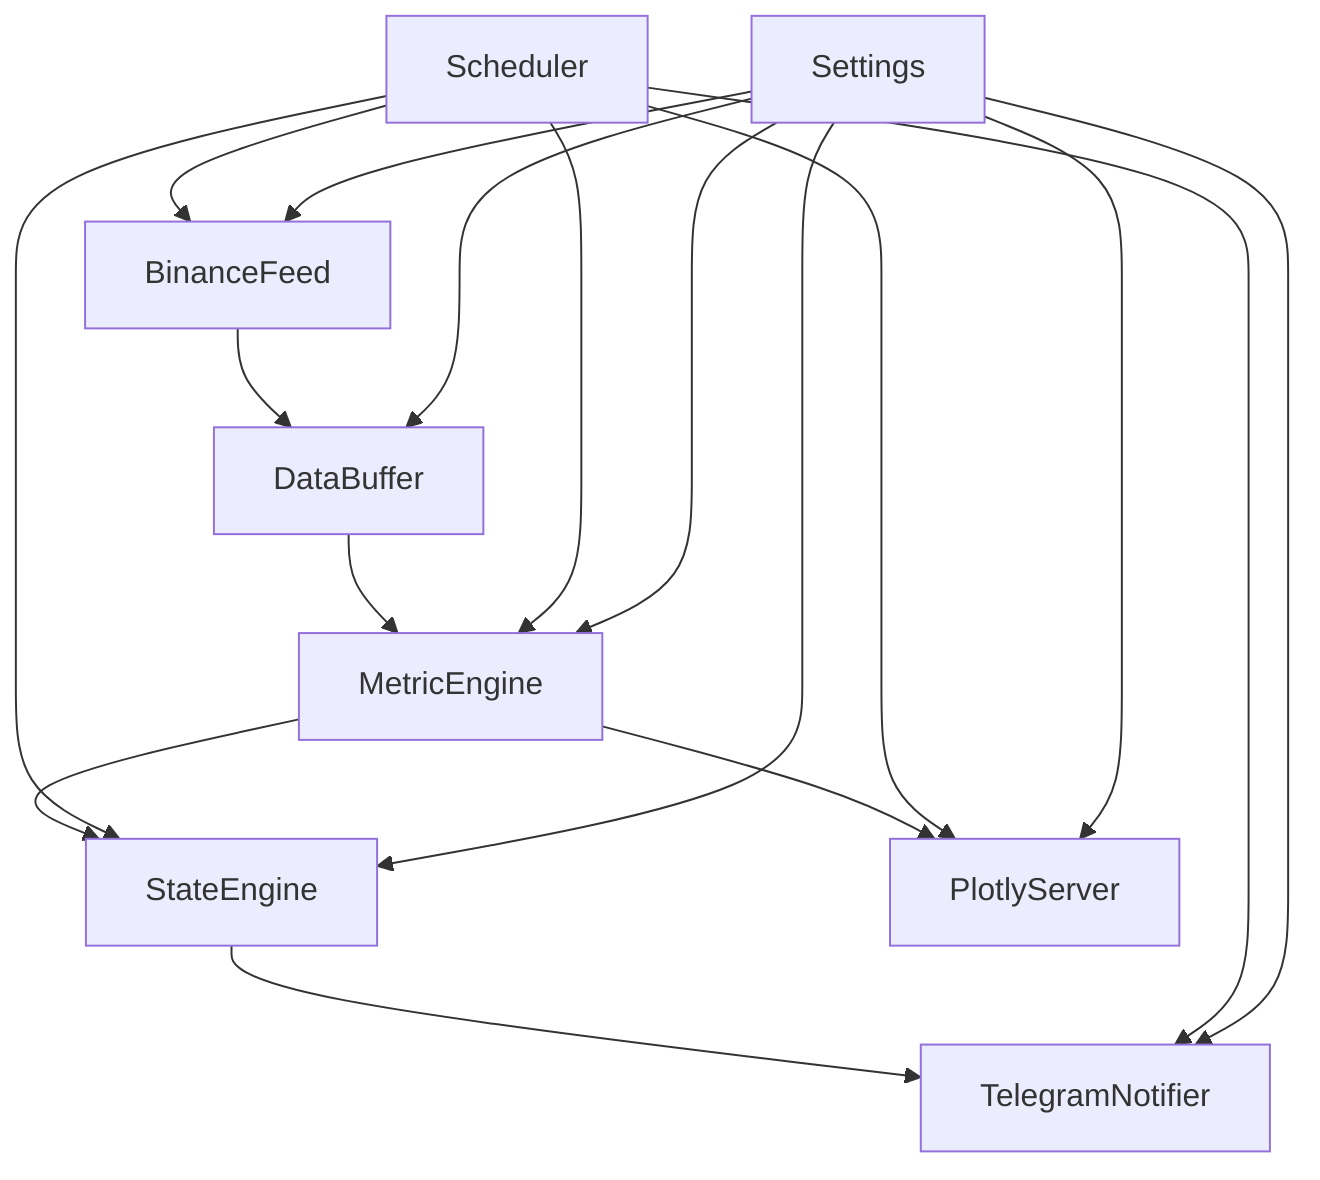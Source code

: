 graph TD
    BinanceFeed --> DataBuffer
    DataBuffer --> MetricEngine
    MetricEngine --> StateEngine
    StateEngine --> TelegramNotifier
    MetricEngine --> PlotlyServer
    Scheduler --> BinanceFeed
    Scheduler --> MetricEngine
    Scheduler --> StateEngine
    Scheduler --> PlotlyServer
    Scheduler --> TelegramNotifier
    Settings --> BinanceFeed
    Settings --> DataBuffer
    Settings --> MetricEngine
    Settings --> StateEngine
    Settings --> PlotlyServer
    Settings --> TelegramNotifier